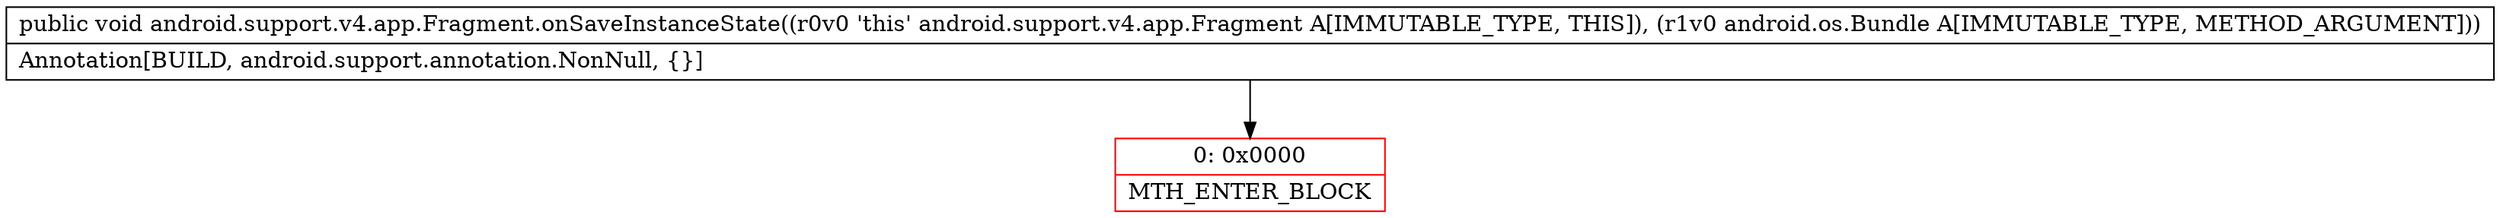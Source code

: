 digraph "CFG forandroid.support.v4.app.Fragment.onSaveInstanceState(Landroid\/os\/Bundle;)V" {
subgraph cluster_Region_439085097 {
label = "R(0)";
node [shape=record,color=blue];
}
Node_0 [shape=record,color=red,label="{0\:\ 0x0000|MTH_ENTER_BLOCK\l}"];
MethodNode[shape=record,label="{public void android.support.v4.app.Fragment.onSaveInstanceState((r0v0 'this' android.support.v4.app.Fragment A[IMMUTABLE_TYPE, THIS]), (r1v0 android.os.Bundle A[IMMUTABLE_TYPE, METHOD_ARGUMENT]))  | Annotation[BUILD, android.support.annotation.NonNull, \{\}]\l}"];
MethodNode -> Node_0;
}

